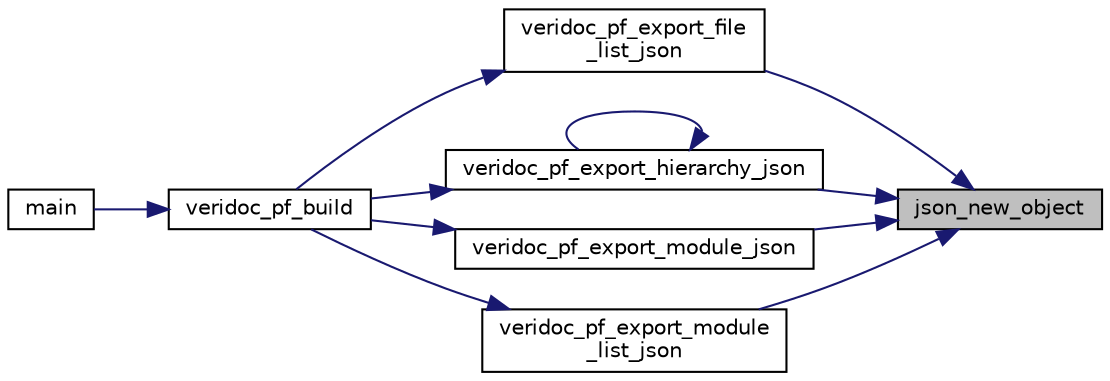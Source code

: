 digraph "json_new_object"
{
 // INTERACTIVE_SVG=YES
 // LATEX_PDF_SIZE
  edge [fontname="Helvetica",fontsize="10",labelfontname="Helvetica",labelfontsize="10"];
  node [fontname="Helvetica",fontsize="10",shape=record];
  rankdir="RL";
  Node1 [label="json_new_object",height=0.2,width=0.4,color="black", fillcolor="grey75", style="filled", fontcolor="black",tooltip="Creates and returns a pointer to a new json object."];
  Node1 -> Node2 [dir="back",color="midnightblue",fontsize="10",style="solid",fontname="Helvetica"];
  Node2 [label="veridoc_pf_export_file\l_list_json",height=0.2,width=0.4,color="black", fillcolor="white", style="filled",URL="$veridoc-page-factory_8h.html#a6956049cd18ad1768041780017314421",tooltip="Responsible for exporting the list of parsed files to a json data file."];
  Node2 -> Node3 [dir="back",color="midnightblue",fontsize="10",style="solid",fontname="Helvetica"];
  Node3 [label="veridoc_pf_build",height=0.2,width=0.4,color="black", fillcolor="white", style="filled",URL="$veridoc-page-factory_8h.html#a412602858a9fed1745e85d5438530c09",tooltip="Top level function for exporting the whole parsed data set to html."];
  Node3 -> Node4 [dir="back",color="midnightblue",fontsize="10",style="solid",fontname="Helvetica"];
  Node4 [label="main",height=0.2,width=0.4,color="black", fillcolor="white", style="filled",URL="$main_8c.html#a3c04138a5bfe5d72780bb7e82a18e627",tooltip=" "];
  Node1 -> Node5 [dir="back",color="midnightblue",fontsize="10",style="solid",fontname="Helvetica"];
  Node5 [label="veridoc_pf_export_hierarchy_json",height=0.2,width=0.4,color="black", fillcolor="white", style="filled",URL="$veridoc-page-factory_8h.html#a71777a55af066c57239bf7fc3106303c",tooltip="Responsible for emitting the verilog module hierarchy as JSON."];
  Node5 -> Node3 [dir="back",color="midnightblue",fontsize="10",style="solid",fontname="Helvetica"];
  Node5 -> Node5 [dir="back",color="midnightblue",fontsize="10",style="solid",fontname="Helvetica"];
  Node1 -> Node6 [dir="back",color="midnightblue",fontsize="10",style="solid",fontname="Helvetica"];
  Node6 [label="veridoc_pf_export_module_json",height=0.2,width=0.4,color="black", fillcolor="white", style="filled",URL="$veridoc-page-factory_8c.html#a2d1c65ce0ed78b7c99c091136ac58f07",tooltip="Function responsible for exporting information on a module as JSON."];
  Node6 -> Node3 [dir="back",color="midnightblue",fontsize="10",style="solid",fontname="Helvetica"];
  Node1 -> Node7 [dir="back",color="midnightblue",fontsize="10",style="solid",fontname="Helvetica"];
  Node7 [label="veridoc_pf_export_module\l_list_json",height=0.2,width=0.4,color="black", fillcolor="white", style="filled",URL="$veridoc-page-factory_8h.html#abbc42a7dfb4d87fa21b792660cd47eda",tooltip="Responsible for emitting the list of modules for the project."];
  Node7 -> Node3 [dir="back",color="midnightblue",fontsize="10",style="solid",fontname="Helvetica"];
}
